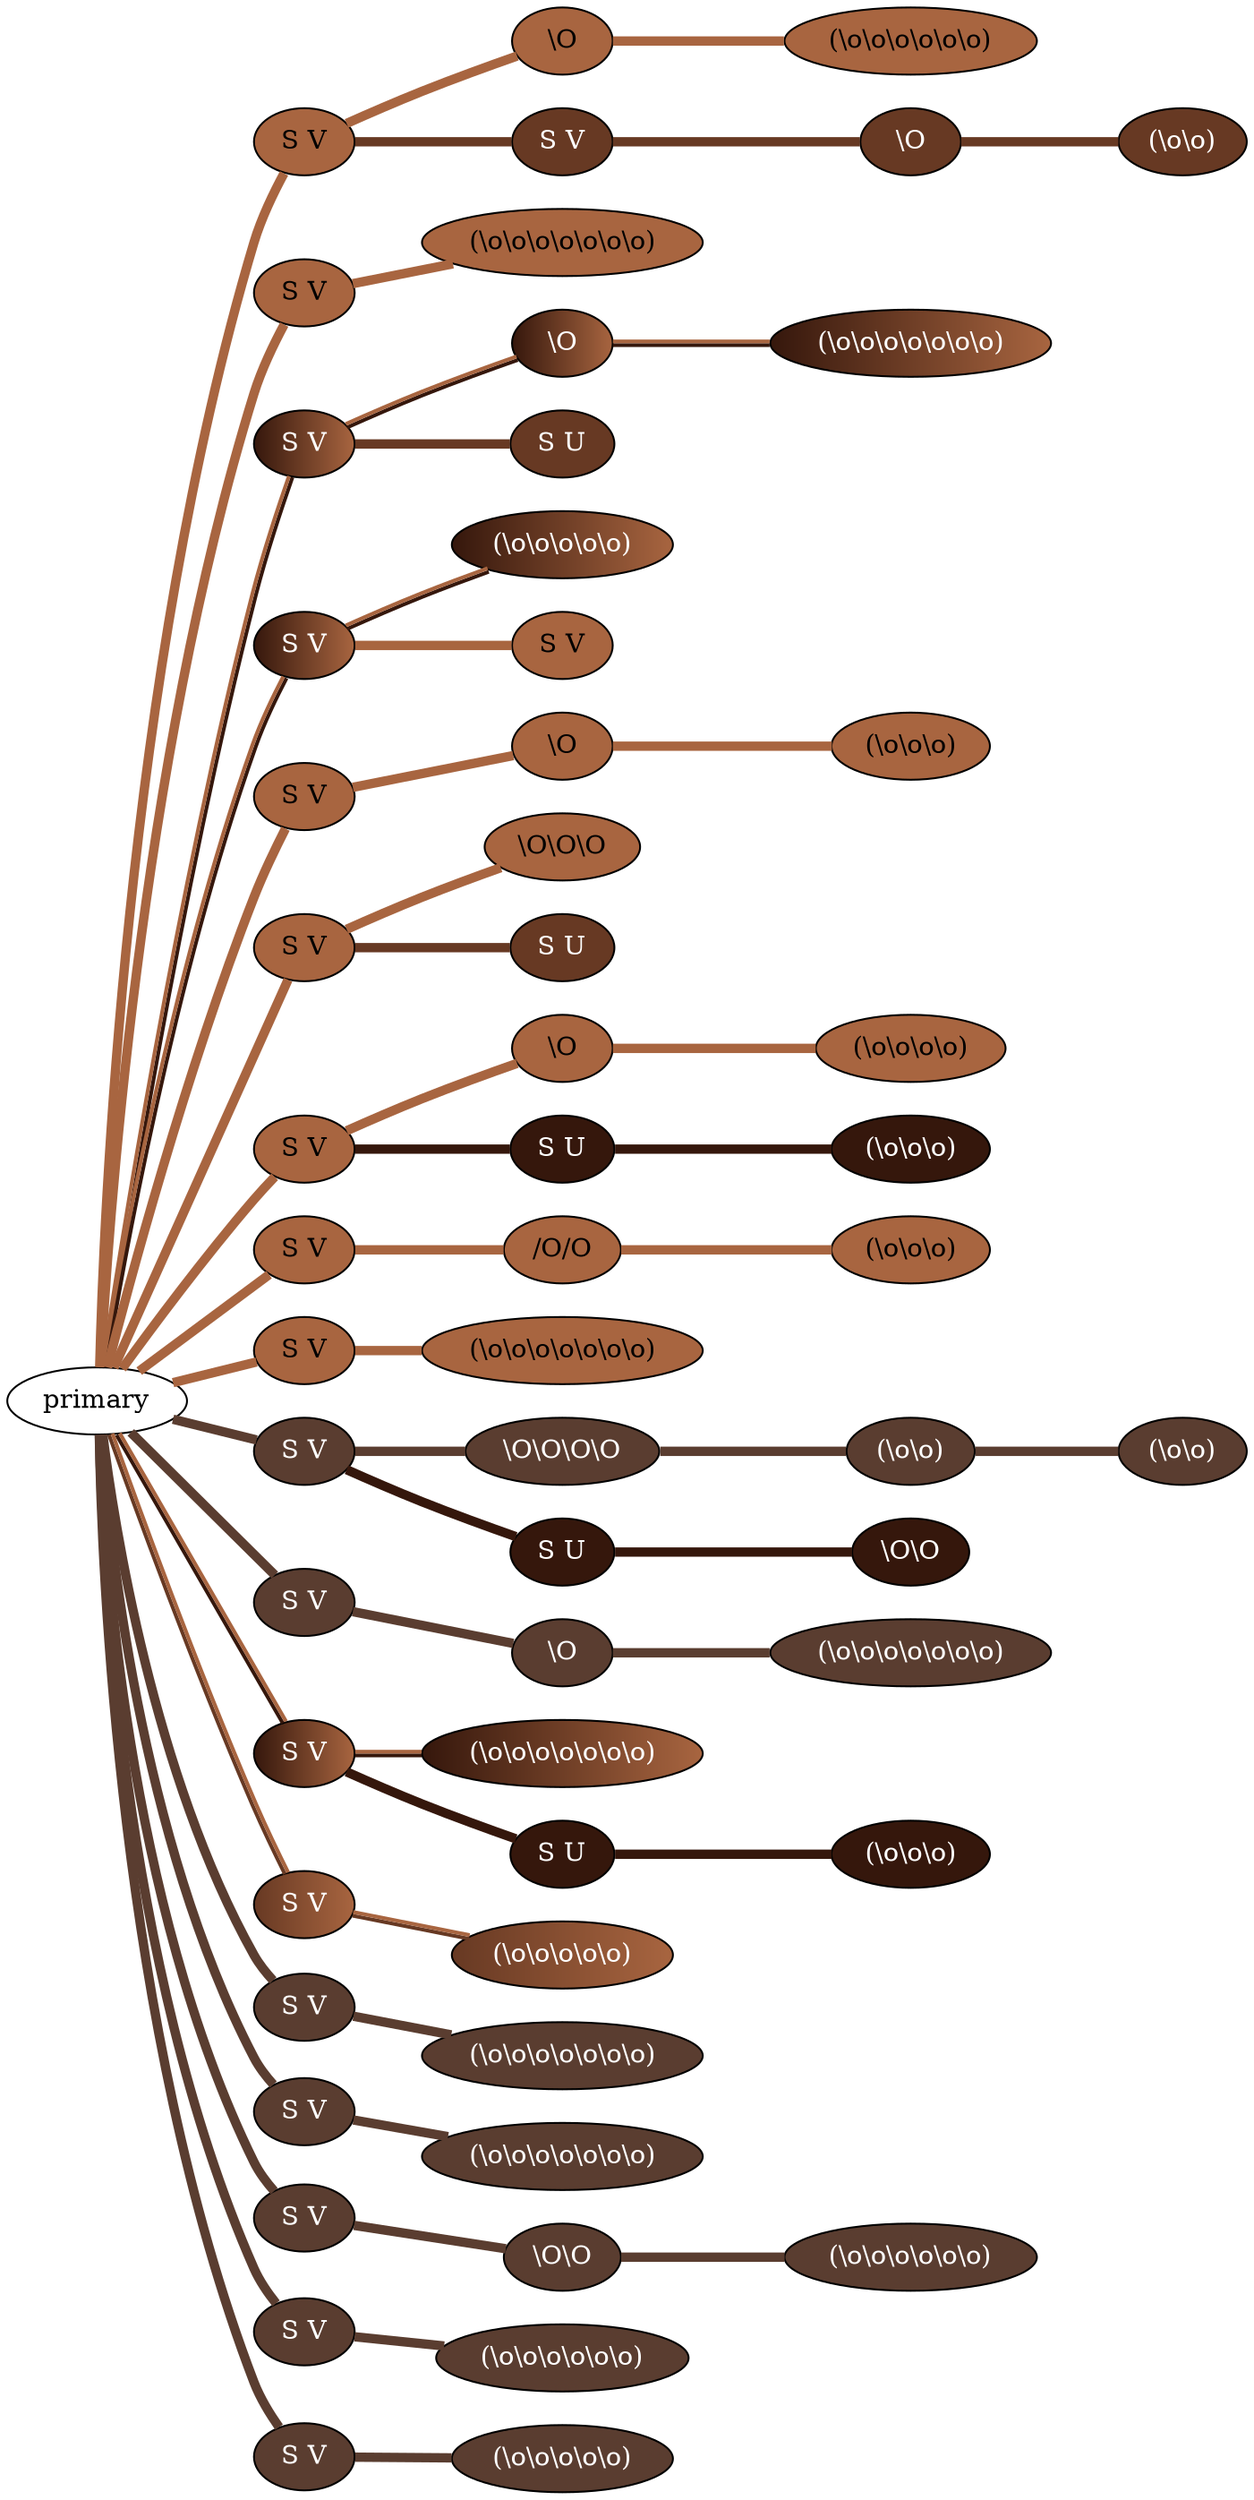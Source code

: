 graph {
 graph [rankdir=LR]
"1" [qtype="pendant_node", pendant_colors="#A86540", pendant_ply="S", pendant_attach="V", pendant_length="24.5", label="S V", style=filled, fillcolor="#A86540", fontcolor="#000000"]
"primary" -- "1" [qtype="pendant_link",penwidth=5,color="#A86540"]
"1:0" [qtype="knot_node", knot_value="1", knot_type="S", knot_position="7.0", knot_spin="Z", label="\\O", style=filled, fillcolor="#A86540" , fontcolor="#000000"]
"1" -- "1:0" [qtype="knot_link",penwidth=5,color="#A86540"]
"1:1" [qtype="knot_node", knot_value="6", knot_type="L", knot_position="16.0", knot_spin="Z", label="(\\o\\o\\o\\o\\o\\o)", style=filled, fillcolor="#A86540" , fontcolor="#000000"]
"1:0" -- "1:1" [qtype="knot_link",penwidth=5,color="#A86540"]
"1s1" [qtype="pendant_node", pendant_colors="#673923", pendant_ply="S", pendant_attach="V", pendant_length="12.0", label="S V", style=filled, fillcolor="#673923", fontcolor="#ffffff"]
"1" -- "1s1" [qtype="pendant_link",penwidth=5,color="#673923"]
"1s1:0" [qtype="knot_node", knot_value="1", knot_type="S", knot_position="2.0", knot_spin="Z", label="\\O", style=filled, fillcolor="#673923" , fontcolor="#ffffff"]
"1s1" -- "1s1:0" [qtype="knot_link",penwidth=5,color="#673923"]
"1s1:1" [qtype="knot_node", knot_value="2", knot_type="L", knot_position="6.0", knot_spin="Z", label="(\\o\\o)", style=filled, fillcolor="#673923" , fontcolor="#ffffff"]
"1s1:0" -- "1s1:1" [qtype="knot_link",penwidth=5,color="#673923"]
"2" [qtype="pendant_node", pendant_colors="#A86540", pendant_ply="S", pendant_attach="V", pendant_length="24.0", label="S V", style=filled, fillcolor="#A86540", fontcolor="#000000"]
"primary" -- "2" [qtype="pendant_link",penwidth=5,color="#A86540"]
"2:0" [qtype="knot_node", knot_value="7", knot_type="L", knot_position="17.0", knot_spin="Z", label="(\\o\\o\\o\\o\\o\\o\\o)", style=filled, fillcolor="#A86540" , fontcolor="#000000"]
"2" -- "2:0" [qtype="knot_link",penwidth=5,color="#A86540"]
"3" [qtype="pendant_node", pendant_colors="#35170C:#A86540", pendant_ply="S", pendant_attach="V", pendant_length="26.0", label="S V", style=filled, fillcolor="#35170C:#A86540", fontcolor="#ffffff"]
"primary" -- "3" [qtype="pendant_link",penwidth=2,color="#35170C:#A86540"]
"3:0" [qtype="knot_node", knot_value="1", knot_type="S", knot_position="6.5", knot_spin="Z", label="\\O", style=filled, fillcolor="#35170C:#A86540" , fontcolor="#ffffff"]
"3" -- "3:0" [qtype="knot_link",penwidth=2,color="#35170C:#A86540"]
"3:1" [qtype="knot_node", knot_value="7", knot_type="L", knot_position="15.0", knot_spin="Z", label="(\\o\\o\\o\\o\\o\\o\\o)", style=filled, fillcolor="#35170C:#A86540" , fontcolor="#ffffff"]
"3:0" -- "3:1" [qtype="knot_link",penwidth=2,color="#35170C:#A86540"]
"3s1" [qtype="pendant_node", pendant_colors="#673923", pendant_ply="S", pendant_attach="U", pendant_length="0.0", label="S U", style=filled, fillcolor="#673923", fontcolor="#ffffff"]
"3" -- "3s1" [qtype="pendant_link",penwidth=5,color="#673923"]
"4" [qtype="pendant_node", pendant_colors="#35170C:#A86540", pendant_ply="S", pendant_attach="V", pendant_length="29.0", label="S V", style=filled, fillcolor="#35170C:#A86540", fontcolor="#ffffff"]
"primary" -- "4" [qtype="pendant_link",penwidth=2,color="#35170C:#A86540"]
"4:0" [qtype="knot_node", knot_value="5", knot_type="L", knot_position="17.0", knot_spin="Z", label="(\\o\\o\\o\\o\\o)", style=filled, fillcolor="#35170C:#A86540" , fontcolor="#ffffff"]
"4" -- "4:0" [qtype="knot_link",penwidth=2,color="#35170C:#A86540"]
"4s1" [qtype="pendant_node", pendant_colors="#A86540", pendant_ply="S", pendant_attach="V", pendant_length="0.0", label="S V", style=filled, fillcolor="#A86540", fontcolor="#000000"]
"4" -- "4s1" [qtype="pendant_link",penwidth=5,color="#A86540"]
"5" [qtype="pendant_node", pendant_colors="#A86540", pendant_ply="S", pendant_attach="V", pendant_length="32.0", label="S V", style=filled, fillcolor="#A86540", fontcolor="#000000"]
"primary" -- "5" [qtype="pendant_link",penwidth=5,color="#A86540"]
"5:0" [qtype="knot_node", knot_value="1", knot_type="S", knot_position="8.5", knot_spin="Z", label="\\O", style=filled, fillcolor="#A86540" , fontcolor="#000000"]
"5" -- "5:0" [qtype="knot_link",penwidth=5,color="#A86540"]
"5:1" [qtype="knot_node", knot_value="3", knot_type="L", knot_position="19.0", knot_spin="Z", label="(\\o\\o\\o)", style=filled, fillcolor="#A86540" , fontcolor="#000000"]
"5:0" -- "5:1" [qtype="knot_link",penwidth=5,color="#A86540"]
"6" [qtype="pendant_node", pendant_colors="#A86540", pendant_ply="S", pendant_attach="V", pendant_length="27.5", label="S V", style=filled, fillcolor="#A86540", fontcolor="#000000"]
"primary" -- "6" [qtype="pendant_link",penwidth=5,color="#A86540"]
"6:0" [qtype="knot_node", knot_value="3", knot_type="S", knot_position="5.5", knot_spin="Z", label="\\O\\O\\O", style=filled, fillcolor="#A86540" , fontcolor="#000000"]
"6" -- "6:0" [qtype="knot_link",penwidth=5,color="#A86540"]
"6s1" [qtype="pendant_node", pendant_colors="#673923", pendant_ply="S", pendant_attach="U", pendant_length="1.5", label="S U", style=filled, fillcolor="#673923", fontcolor="#ffffff"]
"6" -- "6s1" [qtype="pendant_link",penwidth=5,color="#673923"]
"7" [qtype="pendant_node", pendant_colors="#A86540", pendant_ply="S", pendant_attach="V", pendant_length="25.0", label="S V", style=filled, fillcolor="#A86540", fontcolor="#000000"]
"primary" -- "7" [qtype="pendant_link",penwidth=5,color="#A86540"]
"7:0" [qtype="knot_node", knot_value="1", knot_type="S", knot_position="6.5", knot_spin="Z", label="\\O", style=filled, fillcolor="#A86540" , fontcolor="#000000"]
"7" -- "7:0" [qtype="knot_link",penwidth=5,color="#A86540"]
"7:1" [qtype="knot_node", knot_value="4", knot_type="L", knot_position="15.0", knot_spin="Z", label="(\\o\\o\\o\\o)", style=filled, fillcolor="#A86540" , fontcolor="#000000"]
"7:0" -- "7:1" [qtype="knot_link",penwidth=5,color="#A86540"]
"7s1" [qtype="pendant_node", pendant_colors="#35170C", pendant_ply="S", pendant_attach="U", pendant_length="13.5", label="S U", style=filled, fillcolor="#35170C", fontcolor="#ffffff"]
"7" -- "7s1" [qtype="pendant_link",penwidth=5,color="#35170C"]
"7s1:0" [qtype="knot_node", knot_value="3", knot_type="L", knot_position="4.5", knot_spin="Z", label="(\\o\\o\\o)", style=filled, fillcolor="#35170C" , fontcolor="#ffffff"]
"7s1" -- "7s1:0" [qtype="knot_link",penwidth=5,color="#35170C"]
"8" [qtype="pendant_node", pendant_colors="#A86540", pendant_ply="S", pendant_attach="V", pendant_length="23.5", label="S V", style=filled, fillcolor="#A86540", fontcolor="#000000"]
"primary" -- "8" [qtype="pendant_link",penwidth=5,color="#A86540"]
"8:0" [qtype="knot_node", knot_value="2", knot_type="S", knot_position="7.0", knot_spin="S", label="/O/O", style=filled, fillcolor="#A86540" , fontcolor="#000000"]
"8" -- "8:0" [qtype="knot_link",penwidth=5,color="#A86540"]
"8:1" [qtype="knot_node", knot_value="3", knot_type="L", knot_position="18.5", knot_spin="Z", label="(\\o\\o\\o)", style=filled, fillcolor="#A86540" , fontcolor="#000000"]
"8:0" -- "8:1" [qtype="knot_link",penwidth=5,color="#A86540"]
"9" [qtype="pendant_node", pendant_colors="#A86540", pendant_ply="S", pendant_attach="V", pendant_length="24.0", label="S V", style=filled, fillcolor="#A86540", fontcolor="#000000"]
"primary" -- "9" [qtype="pendant_link",penwidth=5,color="#A86540"]
"9:0" [qtype="knot_node", knot_value="7", knot_type="L", knot_position="20.0", knot_spin="Z", label="(\\o\\o\\o\\o\\o\\o\\o)", style=filled, fillcolor="#A86540" , fontcolor="#000000"]
"9" -- "9:0" [qtype="knot_link",penwidth=5,color="#A86540"]
"10" [qtype="pendant_node", pendant_colors="#5A3D30", pendant_ply="S", pendant_attach="V", pendant_length="25.5", label="S V", style=filled, fillcolor="#5A3D30", fontcolor="#ffffff"]
"primary" -- "10" [qtype="pendant_link",penwidth=5,color="#5A3D30"]
"10:0" [qtype="knot_node", knot_value="4", knot_type="S", knot_position="5.0", knot_spin="Z", label="\\O\\O\\O\\O", style=filled, fillcolor="#5A3D30" , fontcolor="#ffffff"]
"10" -- "10:0" [qtype="knot_link",penwidth=5,color="#5A3D30"]
"10:1" [qtype="knot_node", knot_value="2", knot_type="L", knot_position="19.0", knot_spin="Z", label="(\\o\\o)", style=filled, fillcolor="#5A3D30" , fontcolor="#ffffff"]
"10:0" -- "10:1" [qtype="knot_link",penwidth=5,color="#5A3D30"]
"10:2" [qtype="knot_node", knot_value="2", knot_type="L", knot_position="23.5", knot_spin="Z", label="(\\o\\o)", style=filled, fillcolor="#5A3D30" , fontcolor="#ffffff"]
"10:1" -- "10:2" [qtype="knot_link",penwidth=5,color="#5A3D30"]
"10s1" [qtype="pendant_node", pendant_colors="#35170C", pendant_ply="S", pendant_attach="U", pendant_length="9.0", label="S U", style=filled, fillcolor="#35170C", fontcolor="#ffffff"]
"10" -- "10s1" [qtype="pendant_link",penwidth=5,color="#35170C"]
"10s1:0" [qtype="knot_node", knot_value="2", knot_type="S", knot_position="1.5", knot_spin="Z", label="\\O\\O", style=filled, fillcolor="#35170C" , fontcolor="#ffffff"]
"10s1" -- "10s1:0" [qtype="knot_link",penwidth=5,color="#35170C"]
"11" [qtype="pendant_node", pendant_colors="#5A3D30", pendant_ply="S", pendant_attach="V", pendant_length="24.5", label="S V", style=filled, fillcolor="#5A3D30", fontcolor="#ffffff"]
"primary" -- "11" [qtype="pendant_link",penwidth=5,color="#5A3D30"]
"11:0" [qtype="knot_node", knot_value="1", knot_type="S", knot_position="5.0", knot_spin="Z", label="\\O", style=filled, fillcolor="#5A3D30" , fontcolor="#ffffff"]
"11" -- "11:0" [qtype="knot_link",penwidth=5,color="#5A3D30"]
"11:1" [qtype="knot_node", knot_value="7", knot_type="L", knot_position="18.5", knot_spin="Z", label="(\\o\\o\\o\\o\\o\\o\\o)", style=filled, fillcolor="#5A3D30" , fontcolor="#ffffff"]
"11:0" -- "11:1" [qtype="knot_link",penwidth=5,color="#5A3D30"]
"12" [qtype="pendant_node", pendant_colors="#35170C:#A86540", pendant_ply="S", pendant_attach="V", pendant_length="25.5", label="S V", style=filled, fillcolor="#35170C:#A86540", fontcolor="#ffffff"]
"primary" -- "12" [qtype="pendant_link",penwidth=2,color="#35170C:#A86540"]
"12:0" [qtype="knot_node", knot_value="7", knot_type="L", knot_position="16.5", knot_spin="Z", label="(\\o\\o\\o\\o\\o\\o\\o)", style=filled, fillcolor="#35170C:#A86540" , fontcolor="#ffffff"]
"12" -- "12:0" [qtype="knot_link",penwidth=2,color="#35170C:#A86540"]
"12s1" [qtype="pendant_node", pendant_colors="#35170C", pendant_ply="S", pendant_attach="U", pendant_length="10.0", label="S U", style=filled, fillcolor="#35170C", fontcolor="#ffffff"]
"12" -- "12s1" [qtype="pendant_link",penwidth=5,color="#35170C"]
"12s1:0" [qtype="knot_node", knot_value="3", knot_type="L", knot_position="7.0", knot_spin="Z", label="(\\o\\o\\o)", style=filled, fillcolor="#35170C" , fontcolor="#ffffff"]
"12s1" -- "12s1:0" [qtype="knot_link",penwidth=5,color="#35170C"]
"13" [qtype="pendant_node", pendant_colors="#673923:#A86540", pendant_ply="S", pendant_attach="V", pendant_length="30.0", label="S V", style=filled, fillcolor="#673923:#A86540", fontcolor="#ffffff"]
"primary" -- "13" [qtype="pendant_link",penwidth=2,color="#673923:#A86540"]
"13:0" [qtype="knot_node", knot_value="5", knot_type="L", knot_position="15.5", knot_spin="Z", label="(\\o\\o\\o\\o\\o)", style=filled, fillcolor="#673923:#A86540" , fontcolor="#ffffff"]
"13" -- "13:0" [qtype="knot_link",penwidth=2,color="#673923:#A86540"]
"14" [qtype="pendant_node", pendant_colors="#5A3D30", pendant_ply="S", pendant_attach="V", pendant_length="26.0", label="S V", style=filled, fillcolor="#5A3D30", fontcolor="#ffffff"]
"primary" -- "14" [qtype="pendant_link",penwidth=5,color="#5A3D30"]
"14:0" [qtype="knot_node", knot_value="7", knot_type="L", knot_position="15.0", knot_spin="Z", label="(\\o\\o\\o\\o\\o\\o\\o)", style=filled, fillcolor="#5A3D30" , fontcolor="#ffffff"]
"14" -- "14:0" [qtype="knot_link",penwidth=5,color="#5A3D30"]
"15" [qtype="pendant_node", pendant_colors="#5A3D30", pendant_ply="S", pendant_attach="V", pendant_length="26.5", label="S V", style=filled, fillcolor="#5A3D30", fontcolor="#ffffff"]
"primary" -- "15" [qtype="pendant_link",penwidth=5,color="#5A3D30"]
"15:0" [qtype="knot_node", knot_value="7", knot_type="L", knot_position="15.0", knot_spin="Z", label="(\\o\\o\\o\\o\\o\\o\\o)", style=filled, fillcolor="#5A3D30" , fontcolor="#ffffff"]
"15" -- "15:0" [qtype="knot_link",penwidth=5,color="#5A3D30"]
"16" [qtype="pendant_node", pendant_colors="#5A3D30", pendant_ply="S", pendant_attach="V", pendant_length="22.5", label="S V", style=filled, fillcolor="#5A3D30", fontcolor="#ffffff"]
"primary" -- "16" [qtype="pendant_link",penwidth=5,color="#5A3D30"]
"16:0" [qtype="knot_node", knot_value="2", knot_type="S", knot_position="4.5", knot_spin="Z", label="\\O\\O", style=filled, fillcolor="#5A3D30" , fontcolor="#ffffff"]
"16" -- "16:0" [qtype="knot_link",penwidth=5,color="#5A3D30"]
"16:1" [qtype="knot_node", knot_value="6", knot_type="L", knot_position="15.0", knot_spin="Z", label="(\\o\\o\\o\\o\\o\\o)", style=filled, fillcolor="#5A3D30" , fontcolor="#ffffff"]
"16:0" -- "16:1" [qtype="knot_link",penwidth=5,color="#5A3D30"]
"17" [qtype="pendant_node", pendant_colors="#5A3D30", pendant_ply="S", pendant_attach="V", pendant_length="18.5", label="S V", style=filled, fillcolor="#5A3D30", fontcolor="#ffffff"]
"primary" -- "17" [qtype="pendant_link",penwidth=5,color="#5A3D30"]
"17:0" [qtype="knot_node", knot_value="6", knot_type="L", knot_position="14.0", knot_spin="Z", label="(\\o\\o\\o\\o\\o\\o)", style=filled, fillcolor="#5A3D30" , fontcolor="#ffffff"]
"17" -- "17:0" [qtype="knot_link",penwidth=5,color="#5A3D30"]
"18" [qtype="pendant_node", pendant_colors="#5A3D30", pendant_ply="S", pendant_attach="V", pendant_length="31.5", label="S V", style=filled, fillcolor="#5A3D30", fontcolor="#ffffff"]
"primary" -- "18" [qtype="pendant_link",penwidth=5,color="#5A3D30"]
"18:0" [qtype="knot_node", knot_value="5", knot_type="L", knot_position="16.0", knot_spin="Z", label="(\\o\\o\\o\\o\\o)", style=filled, fillcolor="#5A3D30" , fontcolor="#ffffff"]
"18" -- "18:0" [qtype="knot_link",penwidth=5,color="#5A3D30"]
}
